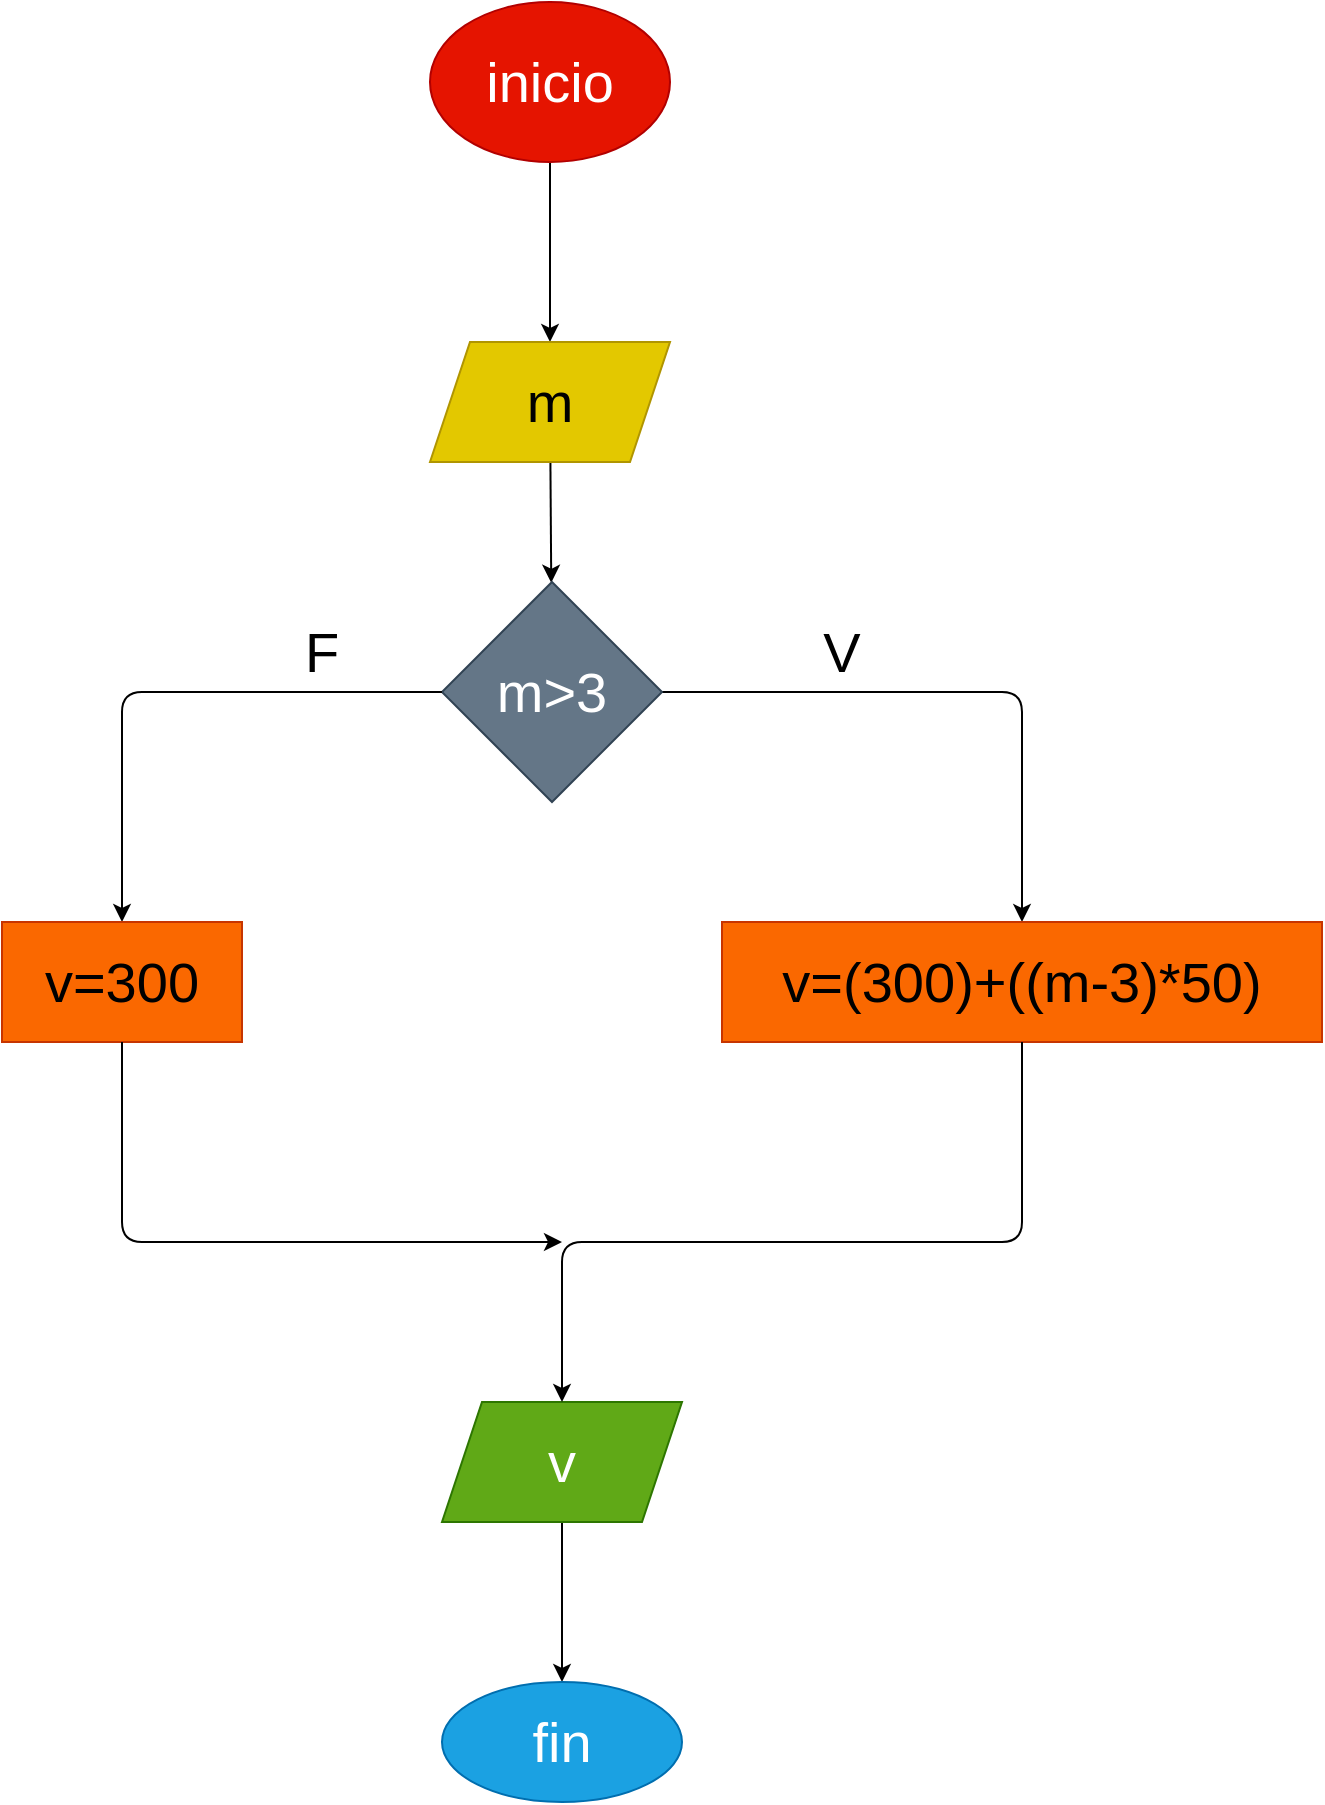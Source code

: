 <mxfile>
    <diagram id="2uYnWYRGRRtl2LEQhL0n" name="Page-1">
        <mxGraphModel dx="1152" dy="790" grid="1" gridSize="10" guides="1" tooltips="1" connect="1" arrows="1" fold="1" page="1" pageScale="1" pageWidth="827" pageHeight="1169" math="0" shadow="0">
            <root>
                <mxCell id="0"/>
                <mxCell id="1" parent="0"/>
                <mxCell id="4" value="" style="edgeStyle=none;html=1;fontSize=28;" parent="1" source="2" target="3" edge="1">
                    <mxGeometry relative="1" as="geometry"/>
                </mxCell>
                <mxCell id="2" value="inicio" style="ellipse;whiteSpace=wrap;html=1;fontSize=28;fillColor=#e51400;fontColor=#ffffff;strokeColor=#B20000;" parent="1" vertex="1">
                    <mxGeometry x="354" y="20" width="120" height="80" as="geometry"/>
                </mxCell>
                <mxCell id="8" value="" style="edgeStyle=none;html=1;fontSize=28;" parent="1" source="3" target="7" edge="1">
                    <mxGeometry relative="1" as="geometry"/>
                </mxCell>
                <mxCell id="3" value="m" style="shape=parallelogram;perimeter=parallelogramPerimeter;whiteSpace=wrap;html=1;fixedSize=1;fontSize=28;fillColor=#e3c800;fontColor=#000000;strokeColor=#B09500;" parent="1" vertex="1">
                    <mxGeometry x="354" y="190" width="120" height="60" as="geometry"/>
                </mxCell>
                <mxCell id="9" style="edgeStyle=none;html=1;exitX=1;exitY=0.5;exitDx=0;exitDy=0;fontSize=28;entryX=0.5;entryY=0;entryDx=0;entryDy=0;" parent="1" source="7" edge="1" target="12">
                    <mxGeometry relative="1" as="geometry">
                        <mxPoint x="650" y="480" as="targetPoint"/>
                        <Array as="points">
                            <mxPoint x="650" y="365"/>
                        </Array>
                    </mxGeometry>
                </mxCell>
                <mxCell id="7" value="m&amp;gt;3" style="rhombus;whiteSpace=wrap;html=1;fontSize=28;fillColor=#647687;fontColor=#ffffff;strokeColor=#314354;" parent="1" vertex="1">
                    <mxGeometry x="360" y="310" width="110" height="110" as="geometry"/>
                </mxCell>
                <mxCell id="10" style="edgeStyle=none;html=1;fontSize=28;entryX=0.5;entryY=0;entryDx=0;entryDy=0;" edge="1" parent="1" source="7" target="11">
                    <mxGeometry relative="1" as="geometry">
                        <mxPoint x="200" y="475" as="targetPoint"/>
                        <Array as="points">
                            <mxPoint x="200" y="365"/>
                        </Array>
                        <mxPoint x="50" y="380" as="sourcePoint"/>
                    </mxGeometry>
                </mxCell>
                <mxCell id="11" value="v=300" style="rounded=0;whiteSpace=wrap;html=1;fontSize=28;fillColor=#fa6800;fontColor=#000000;strokeColor=#C73500;" vertex="1" parent="1">
                    <mxGeometry x="140" y="480" width="120" height="60" as="geometry"/>
                </mxCell>
                <mxCell id="12" value="v=(300)+((m-3)*50)" style="rounded=0;whiteSpace=wrap;html=1;fontSize=28;fillColor=#fa6800;fontColor=#000000;strokeColor=#C73500;" vertex="1" parent="1">
                    <mxGeometry x="500" y="480" width="300" height="60" as="geometry"/>
                </mxCell>
                <mxCell id="17" value="" style="edgeStyle=none;html=1;fontSize=28;" edge="1" parent="1" source="13" target="16">
                    <mxGeometry relative="1" as="geometry"/>
                </mxCell>
                <mxCell id="13" value="v" style="shape=parallelogram;perimeter=parallelogramPerimeter;whiteSpace=wrap;html=1;fixedSize=1;fontSize=28;fillColor=#60a917;strokeColor=#2D7600;fontColor=#ffffff;" vertex="1" parent="1">
                    <mxGeometry x="360" y="720" width="120" height="60" as="geometry"/>
                </mxCell>
                <mxCell id="14" style="edgeStyle=none;html=1;fontSize=28;exitX=0.5;exitY=1;exitDx=0;exitDy=0;" edge="1" parent="1" source="11">
                    <mxGeometry relative="1" as="geometry">
                        <mxPoint x="420" y="640" as="targetPoint"/>
                        <Array as="points">
                            <mxPoint x="200" y="590"/>
                            <mxPoint x="200" y="640"/>
                        </Array>
                        <mxPoint x="280" y="585" as="sourcePoint"/>
                    </mxGeometry>
                </mxCell>
                <mxCell id="15" style="edgeStyle=none;html=1;fontSize=28;exitX=0.5;exitY=1;exitDx=0;exitDy=0;entryX=0.5;entryY=0;entryDx=0;entryDy=0;" edge="1" parent="1" target="13">
                    <mxGeometry relative="1" as="geometry">
                        <mxPoint x="390" y="640" as="targetPoint"/>
                        <Array as="points">
                            <mxPoint x="650" y="590"/>
                            <mxPoint x="650" y="640"/>
                            <mxPoint x="420" y="640"/>
                        </Array>
                        <mxPoint x="650" y="540" as="sourcePoint"/>
                    </mxGeometry>
                </mxCell>
                <mxCell id="16" value="fin" style="ellipse;whiteSpace=wrap;html=1;fontSize=28;fillColor=#1ba1e2;fontColor=#ffffff;strokeColor=#006EAF;" vertex="1" parent="1">
                    <mxGeometry x="360" y="860" width="120" height="60" as="geometry"/>
                </mxCell>
                <mxCell id="18" value="V" style="text;html=1;strokeColor=none;fillColor=none;align=center;verticalAlign=middle;whiteSpace=wrap;rounded=0;fontSize=28;" vertex="1" parent="1">
                    <mxGeometry x="530" y="330" width="60" height="30" as="geometry"/>
                </mxCell>
                <mxCell id="19" value="F" style="text;html=1;strokeColor=none;fillColor=none;align=center;verticalAlign=middle;whiteSpace=wrap;rounded=0;fontSize=28;" vertex="1" parent="1">
                    <mxGeometry x="270" y="330" width="60" height="30" as="geometry"/>
                </mxCell>
            </root>
        </mxGraphModel>
    </diagram>
</mxfile>